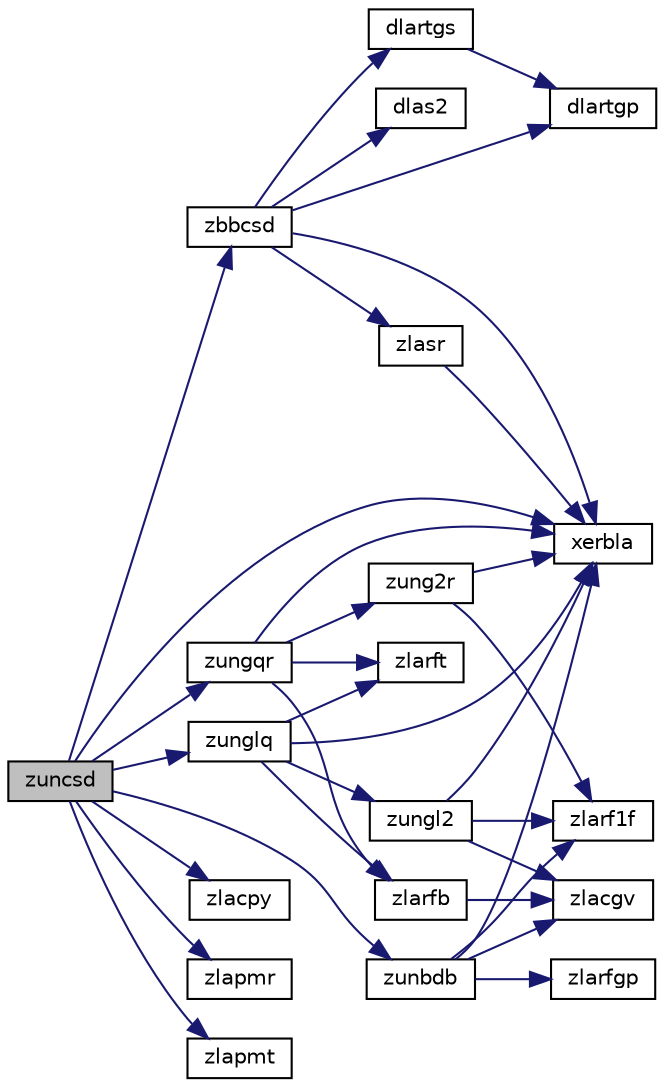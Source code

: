 digraph "zuncsd"
{
 // LATEX_PDF_SIZE
  edge [fontname="Helvetica",fontsize="10",labelfontname="Helvetica",labelfontsize="10"];
  node [fontname="Helvetica",fontsize="10",shape=record];
  rankdir="LR";
  Node1 [label="zuncsd",height=0.2,width=0.4,color="black", fillcolor="grey75", style="filled", fontcolor="black",tooltip="ZUNCSD"];
  Node1 -> Node2 [color="midnightblue",fontsize="10",style="solid",fontname="Helvetica"];
  Node2 [label="xerbla",height=0.2,width=0.4,color="black", fillcolor="white", style="filled",URL="$xerbla_8f.html#a377ee61015baf8dea7770b3a404b1c07",tooltip="XERBLA"];
  Node1 -> Node3 [color="midnightblue",fontsize="10",style="solid",fontname="Helvetica"];
  Node3 [label="zbbcsd",height=0.2,width=0.4,color="black", fillcolor="white", style="filled",URL="$zbbcsd_8f.html#ab100b320bf854584daf3579ff6d96485",tooltip="ZBBCSD"];
  Node3 -> Node4 [color="midnightblue",fontsize="10",style="solid",fontname="Helvetica"];
  Node4 [label="dlartgp",height=0.2,width=0.4,color="black", fillcolor="white", style="filled",URL="$dlartgp_8f.html#ac216c77dadbc793b5f0697555af0775b",tooltip="DLARTGP generates a plane rotation so that the diagonal is nonnegative."];
  Node3 -> Node5 [color="midnightblue",fontsize="10",style="solid",fontname="Helvetica"];
  Node5 [label="dlartgs",height=0.2,width=0.4,color="black", fillcolor="white", style="filled",URL="$dlartgs_8f.html#a2c05f9059583ca92abb77e2765037dfc",tooltip="DLARTGS generates a plane rotation designed to introduce a bulge in implicit QR iteration for the bid..."];
  Node5 -> Node4 [color="midnightblue",fontsize="10",style="solid",fontname="Helvetica"];
  Node3 -> Node6 [color="midnightblue",fontsize="10",style="solid",fontname="Helvetica"];
  Node6 [label="dlas2",height=0.2,width=0.4,color="black", fillcolor="white", style="filled",URL="$dlas2_8f.html#a307400bc17cbe31b5b8827a2802efae4",tooltip="DLAS2 computes singular values of a 2-by-2 triangular matrix."];
  Node3 -> Node2 [color="midnightblue",fontsize="10",style="solid",fontname="Helvetica"];
  Node3 -> Node7 [color="midnightblue",fontsize="10",style="solid",fontname="Helvetica"];
  Node7 [label="zlasr",height=0.2,width=0.4,color="black", fillcolor="white", style="filled",URL="$zlasr_8f.html#aae27686b63781226e5f5c6de245463b3",tooltip="ZLASR applies a sequence of plane rotations to a general rectangular matrix."];
  Node7 -> Node2 [color="midnightblue",fontsize="10",style="solid",fontname="Helvetica"];
  Node1 -> Node8 [color="midnightblue",fontsize="10",style="solid",fontname="Helvetica"];
  Node8 [label="zlacpy",height=0.2,width=0.4,color="black", fillcolor="white", style="filled",URL="$zlacpy_8f.html#a519ff79bf915433651747242f22078fb",tooltip="ZLACPY copies all or part of one two-dimensional array to another."];
  Node1 -> Node9 [color="midnightblue",fontsize="10",style="solid",fontname="Helvetica"];
  Node9 [label="zlapmr",height=0.2,width=0.4,color="black", fillcolor="white", style="filled",URL="$zlapmr_8f.html#a3c713e34423cbe29bbeb1083776f7b8a",tooltip="ZLAPMR rearranges rows of a matrix as specified by a permutation vector."];
  Node1 -> Node10 [color="midnightblue",fontsize="10",style="solid",fontname="Helvetica"];
  Node10 [label="zlapmt",height=0.2,width=0.4,color="black", fillcolor="white", style="filled",URL="$zlapmt_8f.html#aa25c3716532e440d38b35e5926b46fd9",tooltip="ZLAPMT performs a forward or backward permutation of the columns of a matrix."];
  Node1 -> Node11 [color="midnightblue",fontsize="10",style="solid",fontname="Helvetica"];
  Node11 [label="zunbdb",height=0.2,width=0.4,color="black", fillcolor="white", style="filled",URL="$zunbdb_8f.html#a1ee855ab46a6c5eb712e7bab683c0f77",tooltip="ZUNBDB"];
  Node11 -> Node2 [color="midnightblue",fontsize="10",style="solid",fontname="Helvetica"];
  Node11 -> Node12 [color="midnightblue",fontsize="10",style="solid",fontname="Helvetica"];
  Node12 [label="zlacgv",height=0.2,width=0.4,color="black", fillcolor="white", style="filled",URL="$zlacgv_8f.html#ad2595ab7c6b89e1ff2e9d05542431719",tooltip="ZLACGV conjugates a complex vector."];
  Node11 -> Node13 [color="midnightblue",fontsize="10",style="solid",fontname="Helvetica"];
  Node13 [label="zlarf1f",height=0.2,width=0.4,color="black", fillcolor="white", style="filled",URL="$zlarf1f_8f.html#a48cd67b51ff589c1f2e0a9bf2b2c84ad",tooltip="ZLARF1F applies an elementary reflector to a general rectangular"];
  Node11 -> Node14 [color="midnightblue",fontsize="10",style="solid",fontname="Helvetica"];
  Node14 [label="zlarfgp",height=0.2,width=0.4,color="black", fillcolor="white", style="filled",URL="$zlarfgp_8f.html#a93999edf506177bbd53cf98f4d317b0a",tooltip="ZLARFGP generates an elementary reflector (Householder matrix) with non-negative beta."];
  Node1 -> Node15 [color="midnightblue",fontsize="10",style="solid",fontname="Helvetica"];
  Node15 [label="zunglq",height=0.2,width=0.4,color="black", fillcolor="white", style="filled",URL="$zunglq_8f.html#a3417e56cd4a56e0053d6e54427d8eac1",tooltip="ZUNGLQ"];
  Node15 -> Node2 [color="midnightblue",fontsize="10",style="solid",fontname="Helvetica"];
  Node15 -> Node16 [color="midnightblue",fontsize="10",style="solid",fontname="Helvetica"];
  Node16 [label="zlarfb",height=0.2,width=0.4,color="black", fillcolor="white", style="filled",URL="$zlarfb_8f.html#a250a7932f64a90dd1dcb20ab9957ad37",tooltip="ZLARFB applies a block reflector or its conjugate-transpose to a general rectangular matrix."];
  Node16 -> Node12 [color="midnightblue",fontsize="10",style="solid",fontname="Helvetica"];
  Node15 -> Node17 [color="midnightblue",fontsize="10",style="solid",fontname="Helvetica"];
  Node17 [label="zlarft",height=0.2,width=0.4,color="black", fillcolor="white", style="filled",URL="$VARIANTS_2larft_2LL-LVL2_2zlarft_8f.html#a748294b81ca6ffc44785d44afb77474e",tooltip="ZLARFT VARIANT: left-looking Level 2 BLAS version of the algorithm."];
  Node15 -> Node18 [color="midnightblue",fontsize="10",style="solid",fontname="Helvetica"];
  Node18 [label="zungl2",height=0.2,width=0.4,color="black", fillcolor="white", style="filled",URL="$zungl2_8f.html#a3443a424bcf118fc74c25318162aed9a",tooltip="ZUNGL2 generates all or part of the unitary matrix Q from an LQ factorization determined by cgelqf (u..."];
  Node18 -> Node2 [color="midnightblue",fontsize="10",style="solid",fontname="Helvetica"];
  Node18 -> Node12 [color="midnightblue",fontsize="10",style="solid",fontname="Helvetica"];
  Node18 -> Node13 [color="midnightblue",fontsize="10",style="solid",fontname="Helvetica"];
  Node1 -> Node19 [color="midnightblue",fontsize="10",style="solid",fontname="Helvetica"];
  Node19 [label="zungqr",height=0.2,width=0.4,color="black", fillcolor="white", style="filled",URL="$zungqr_8f.html#a61aedc9e715163bda8e58f73fad0030f",tooltip="ZUNGQR"];
  Node19 -> Node2 [color="midnightblue",fontsize="10",style="solid",fontname="Helvetica"];
  Node19 -> Node16 [color="midnightblue",fontsize="10",style="solid",fontname="Helvetica"];
  Node19 -> Node17 [color="midnightblue",fontsize="10",style="solid",fontname="Helvetica"];
  Node19 -> Node20 [color="midnightblue",fontsize="10",style="solid",fontname="Helvetica"];
  Node20 [label="zung2r",height=0.2,width=0.4,color="black", fillcolor="white", style="filled",URL="$zung2r_8f.html#a00acf96a92abc0fc5899aca6baea2396",tooltip="ZUNG2R"];
  Node20 -> Node2 [color="midnightblue",fontsize="10",style="solid",fontname="Helvetica"];
  Node20 -> Node13 [color="midnightblue",fontsize="10",style="solid",fontname="Helvetica"];
}

